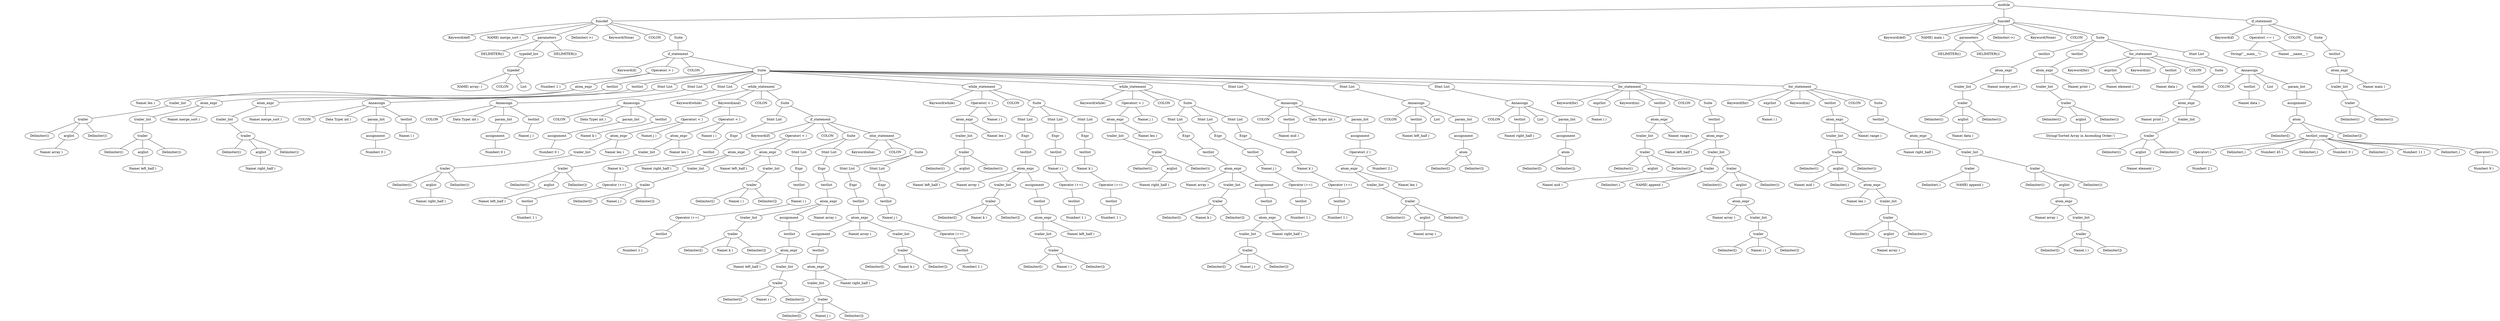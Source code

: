 Graph { 
0[label="NAME( merge_sort )"];
1[label="NAME( array: )"];
2[label="List "];
{rank = same;  1 -- 4 -- 2  [ style=invis ];rankdir = LR;}3--4;4[label="COLON"];3[label="typedef"];
3--1;
3--2;
5--3; 5[label="typedef_list"];
{rank = same;  7 -- 5 -- 8  [ style=invis ];rankdir = LR;}6--7;7[label="DELIMITER(()"];6[label="parameters"];
6--5;
6--8;8[label="DELIMITER())"];
9[label="Keyword(None)"];
10[label="Name( len )"];
11[label="Name( array )"];
12--11; 12[label=" arglist"];
{rank = same; rank14[style=invisible]; rank14 -- 13 -- 12 -- 15  [ style=invis ];rankdir = LR;}14--13;13[label="Delimiter(()"];14[label="trailer"];
14--12;
14--15;15[label="Delimiter())"];
16--14; 16[label="trailer_list"];
17--10;17[label="atom_expr"];
17--16;
18[label="Operator( > )"];
19[label="Number( 1 )"];
18--17;
18--19;
20[label="Name( mid )"];
21--20; 21[label=" testlist"];
22[label="Data Type( int )"];
23[label="Name( len )"];
24[label="Name( array )"];
25--24; 25[label=" arglist"];
{rank = same; rank27[style=invisible]; rank27 -- 26 -- 25 -- 28  [ style=invis ];rankdir = LR;}27--26;26[label="Delimiter(()"];27[label="trailer"];
27--25;
27--28;28[label="Delimiter())"];
29--27; 29[label="trailer_list"];
30--23;30[label="atom_expr"];
30--29;
31[label="Operator( // )"];
32[label="Number( 2 )"];
31--30;
31--32;
33[label="assignment"];
34--33; 33--31; 34[label=" param_list "];
{rank = same; 35 -- 22 -- 34  [ style=invis ];rankdir = LR;}35[label=" COLON"];
36--22; 36--34;  36--35; 36[label=" Annassign"];
36--21;
37--36; 37[label=" Stmt List"];
38--37; 38[label=" Suite"];
38[label=" Suite"];
39[label="Name( left_half )"];
40--39; 40[label=" testlist"];
41[label="List "];
{rank = same; rank43[style=invisible]; rank43 -- 42 -- 44  [ style=invis ];rankdir = LR;}43--42;42[label="Delimiter([)"];43[label="atom"];
43--44;44[label="Delimiter(])"];
45[label="assignment"];
46--45; 45--43; 46[label=" param_list "];
{rank = same; 47 -- 41 -- 46  [ style=invis ];rankdir = LR;}47[label=" COLON"];
48--41; 48--46;  48--47; 48[label=" Annassign"];
48--40;
49--48; 49[label=" Stmt List"];
38--49;
50[label="Name( right_half )"];
51--50; 51[label=" testlist"];
52[label="List "];
{rank = same; rank54[style=invisible]; rank54 -- 53 -- 55  [ style=invis ];rankdir = LR;}54--53;53[label="Delimiter([)"];54[label="atom"];
54--55;55[label="Delimiter(])"];
56[label="assignment"];
57--56; 56--54; 57[label=" param_list "];
{rank = same; 58 -- 52 -- 57  [ style=invis ];rankdir = LR;}58[label=" COLON"];
59--52; 59--57;  59--58; 59[label=" Annassign"];
59--51;
60--59; 60[label=" Stmt List"];
38--60;
    
61[label="Name( i )"];
62--61; 62[label=" exprlist"];
63[label="Name( range )"];
64[label="Name( mid )"];
65--64; 65[label=" arglist"];
{rank = same; rank67[style=invisible]; rank67 -- 66 -- 65 -- 68  [ style=invis ];rankdir = LR;}67--66;66[label="Delimiter(()"];67[label="trailer"];
67--65;
67--68;68[label="Delimiter())"];
69--67; 69[label="trailer_list"];
70--63;70[label="atom_expr"];
70--69;
71--70; 71[label=" testlist"];
72[label="Name( left_half )"];
73[label="NAME( append )"];
{rank = same; rank75[style=invisible]; rank75 -- 74 -- 73   [ style=invis ];rankdir = LR;}75--74;74[label="Delimiter(.)"];75[label="trailer"];
75--73;
76--75; 76[label="trailer_list"];
77[label="Name( array )"];
78[label="Name( i )"];
{rank = same; rank80[style=invisible]; rank80 -- 79 -- 78 -- 81  [ style=invis ];rankdir = LR;}80--79;79[label="Delimiter([)"];80[label="trailer"];
80--78;
80--81;81[label="Delimiter(])"];
82--80; 82[label="trailer_list"];
83--77;83[label="atom_expr"];
83--82;
84--83; 84[label=" arglist"];
{rank = same; rank86[style=invisible]; rank86 -- 85 -- 84 -- 87  [ style=invis ];rankdir = LR;}86--85;85[label="Delimiter(()"];86[label="trailer"];
86--84;
86--87;87[label="Delimiter())"];
{rank = same; 75 -- 86  [ style=invis ];rankdir = LR;}76--86;
88--72;88[label="atom_expr"];
88--76;
89--88; 89[label=" testlist"];
90--89; 90[label=" Suite"];
90[label=" Suite"];
{rank = same; 92 -- 62 -- 93 -- 71 -- 94 -- 90 [ style=invis ];rankdir = LR;}91--92;92[label="Keyword(for)"];91[label="for_statement"];
91--62;
91--93;93[label="Keyword(in)"];
91--71;
91--94;94[label="COLON"];
91--90;
38--91;
95[label="Name( i )"];
96--95; 96[label=" exprlist"];
97[label="Name( range )"];
98[label="Name( mid )"];
99--98; 99[label=" arglist"];
100[label="Name( len )"];
101[label="Name( array )"];
102--101; 102[label=" arglist"];
{rank = same; rank104[style=invisible]; rank104 -- 103 -- 102 -- 105  [ style=invis ];rankdir = LR;}104--103;103[label="Delimiter(()"];104[label="trailer"];
104--102;
104--105;105[label="Delimiter())"];
106--104; 106[label="trailer_list"];
107--100;107[label="atom_expr"];
107--106;
{rank = same; 98 -- 108 -- 107  [ style=invis ];rankdir = LR;}99--108; 108[label=" Delimiter(,)"];
99--107;
{rank = same; rank110[style=invisible]; rank110 -- 109 -- 99 -- 111  [ style=invis ];rankdir = LR;}110--109;109[label="Delimiter(()"];110[label="trailer"];
110--99;
110--111;111[label="Delimiter())"];
112--110; 112[label="trailer_list"];
113--97;113[label="atom_expr"];
113--112;
114--113; 114[label=" testlist"];
115[label="Name( right_half )"];
116[label="NAME( append )"];
{rank = same; rank118[style=invisible]; rank118 -- 117 -- 116   [ style=invis ];rankdir = LR;}118--117;117[label="Delimiter(.)"];118[label="trailer"];
118--116;
119--118; 119[label="trailer_list"];
120[label="Name( array )"];
121[label="Name( i )"];
{rank = same; rank123[style=invisible]; rank123 -- 122 -- 121 -- 124  [ style=invis ];rankdir = LR;}123--122;122[label="Delimiter([)"];123[label="trailer"];
123--121;
123--124;124[label="Delimiter(])"];
125--123; 125[label="trailer_list"];
126--120;126[label="atom_expr"];
126--125;
127--126; 127[label=" arglist"];
{rank = same; rank129[style=invisible]; rank129 -- 128 -- 127 -- 130  [ style=invis ];rankdir = LR;}129--128;128[label="Delimiter(()"];129[label="trailer"];
129--127;
129--130;130[label="Delimiter())"];
{rank = same; 118 -- 129  [ style=invis ];rankdir = LR;}119--129;
131--115;131[label="atom_expr"];
131--119;
132--131; 132[label=" testlist"];
133--132; 133[label=" Suite"];
133[label=" Suite"];
{rank = same; 135 -- 96 -- 136 -- 114 -- 137 -- 133 [ style=invis ];rankdir = LR;}134--135;135[label="Keyword(for)"];134[label="for_statement"];
134--96;
134--136;136[label="Keyword(in)"];
134--114;
134--137;137[label="COLON"];
134--133;
38--134;
138[label="Name( merge_sort )"];
139[label="Name( left_half )"];
140--139; 140[label=" arglist"];
{rank = same; rank142[style=invisible]; rank142 -- 141 -- 140 -- 143  [ style=invis ];rankdir = LR;}142--141;141[label="Delimiter(()"];142[label="trailer"];
142--140;
142--143;143[label="Delimiter())"];
144--142; 144[label="trailer_list"];
145--138;145[label="atom_expr"];
145--144;
146--145; 146[label=" testlist"];
38--146;
147[label="Name( merge_sort )"];
148[label="Name( right_half )"];
149--148; 149[label=" arglist"];
{rank = same; rank151[style=invisible]; rank151 -- 150 -- 149 -- 152  [ style=invis ];rankdir = LR;}151--150;150[label="Delimiter(()"];151[label="trailer"];
151--149;
151--152;152[label="Delimiter())"];
153--151; 153[label="trailer_list"];
154--147;154[label="atom_expr"];
154--153;
155--154; 155[label=" testlist"];
38--155;
156[label="Name( i )"];
157--156; 157[label=" testlist"];
158[label="Data Type( int )"];
159[label="Number( 0 )"];
160[label="assignment"];
161--160; 160--159; 161[label=" param_list "];
{rank = same; 162 -- 158 -- 161  [ style=invis ];rankdir = LR;}162[label=" COLON"];
163--158; 163--161;  163--162; 163[label=" Annassign"];
163--157;
164--163; 164[label=" Stmt List"];
38--164;
165[label="Name( j )"];
166--165; 166[label=" testlist"];
167[label="Data Type( int )"];
168[label="Number( 0 )"];
169[label="assignment"];
170--169; 169--168; 170[label=" param_list "];
{rank = same; 171 -- 167 -- 170  [ style=invis ];rankdir = LR;}171[label=" COLON"];
172--167; 172--170;  172--171; 172[label=" Annassign"];
172--166;
173--172; 173[label=" Stmt List"];
38--173;
174[label="Name( k )"];
175--174; 175[label=" testlist"];
176[label="Data Type( int )"];
177[label="Number( 0 )"];
178[label="assignment"];
179--178; 178--177; 179[label=" param_list "];
{rank = same; 180 -- 176 -- 179  [ style=invis ];rankdir = LR;}180[label=" COLON"];
181--176; 181--179;  181--180; 181[label=" Annassign"];
181--175;
182--181; 182[label=" Stmt List"];
38--182;
183[label="Name( i )"];
184[label="Operator( < )"];
185[label="Name( len )"];
186[label="Name( left_half )"];
187--186; 187[label=" arglist"];
{rank = same; rank189[style=invisible]; rank189 -- 188 -- 187 -- 190  [ style=invis ];rankdir = LR;}189--188;188[label="Delimiter(()"];189[label="trailer"];
189--187;
189--190;190[label="Delimiter())"];
191--189; 191[label="trailer_list"];
192--185;192[label="atom_expr"];
192--191;
184--183;
184--192;
193[label="Name( j )"];
194[label="Operator( < )"];
195[label="Name( len )"];
196[label="Name( right_half )"];
197--196; 197[label=" arglist"];
{rank = same; rank199[style=invisible]; rank199 -- 198 -- 197 -- 200  [ style=invis ];rankdir = LR;}199--198;198[label="Delimiter(()"];199[label="trailer"];
199--197;
199--200;200[label="Delimiter())"];
201--199; 201[label="trailer_list"];
202--195;202[label="atom_expr"];
202--201;
194--193;
194--202;
203--184;203[label="Keyword(and)"];
203--194;
204[label="Name( left_half )"];
205[label="Name( i )"];
{rank = same; rank207[style=invisible]; rank207 -- 206 -- 205 -- 208  [ style=invis ];rankdir = LR;}207--206;206[label="Delimiter([)"];207[label="trailer"];
207--205;
207--208;208[label="Delimiter(])"];
209--207; 209[label="trailer_list"];
210--204;210[label="atom_expr"];
210--209;
211[label="Operator( < )"];
212[label="Name( right_half )"];
213[label="Name( j )"];
{rank = same; rank215[style=invisible]; rank215 -- 214 -- 213 -- 216  [ style=invis ];rankdir = LR;}215--214;214[label="Delimiter([)"];215[label="trailer"];
215--213;
215--216;216[label="Delimiter(])"];
217--215; 217[label="trailer_list"];
218--212;218[label="atom_expr"];
218--217;
211--210;
211--218;
219[label="Name( array )"];
220[label="Name( k )"];
{rank = same; rank222[style=invisible]; rank222 -- 221 -- 220 -- 223  [ style=invis ];rankdir = LR;}222--221;221[label="Delimiter([)"];222[label="trailer"];
222--220;
222--223;223[label="Delimiter(])"];
224--222; 224[label="trailer_list"];
225--219;225[label="atom_expr"];
225--224;
226--225; 226[label=" testlist"];
227[label="Name( left_half )"];
228[label="Name( i )"];
{rank = same; rank230[style=invisible]; rank230 -- 229 -- 228 -- 231  [ style=invis ];rankdir = LR;}230--229;229[label="Delimiter([)"];230[label="trailer"];
230--228;
230--231;231[label="Delimiter(])"];
232--230; 232[label="trailer_list"];
233--227;233[label="atom_expr"];
233--232;
234--233; 234[label=" testlist"];
235--234; 235[label="assignment"];
225--235;
236--226; 236[label=" Expr"];
237--236; 237[label=" Stmt List"];
238--237; 238[label=" Suite"];
238[label=" Suite"];
239[label="Name( i )"];
240--239; 240[label=" testlist"];
241[label="Number( 1 )"];
242--241; 242[label=" testlist"];
239--243; 243--242; 243[label="Operator (+=)"];
244--240; 244[label=" Expr"];
245--244; 245[label=" Stmt List"];
238--245;
246[label="Name( array )"];
247[label="Name( k )"];
{rank = same; rank249[style=invisible]; rank249 -- 248 -- 247 -- 250  [ style=invis ];rankdir = LR;}249--248;248[label="Delimiter([)"];249[label="trailer"];
249--247;
249--250;250[label="Delimiter(])"];
251--249; 251[label="trailer_list"];
252--246;252[label="atom_expr"];
252--251;
253--252; 253[label=" testlist"];
254[label="Name( right_half )"];
255[label="Name( j )"];
{rank = same; rank257[style=invisible]; rank257 -- 256 -- 255 -- 258  [ style=invis ];rankdir = LR;}257--256;256[label="Delimiter([)"];257[label="trailer"];
257--255;
257--258;258[label="Delimiter(])"];
259--257; 259[label="trailer_list"];
260--254;260[label="atom_expr"];
260--259;
261--260; 261[label=" testlist"];
262--261; 262[label="assignment"];
252--262;
263--253; 263[label=" Expr"];
264--263; 264[label=" Stmt List"];
265--264; 265[label=" Suite"];
265[label=" Suite"];
266[label="Name( j )"];
267--266; 267[label=" testlist"];
268[label="Number( 1 )"];
269--268; 269[label=" testlist"];
266--270; 270--269; 270[label="Operator (+=)"];
271--267; 271[label=" Expr"];
272--271; 272[label=" Stmt List"];
265--272;
{rank = same; 274 -- 275 -- 265 [ style=invis ];rankdir = LR;}273--274;274[label="Keyword(else)"];273[label="else_statement"];
273--275;275[label="COLON"];
273--265;
{rank = same; 277 -- 211 -- 278 -- 238 -- 273 [ style=invis ];rankdir = LR;}276--277;277[label="Keyword(if)"];276[label="if_statement"];
276--211;
276--278;278[label="COLON"];
276--238;
276--273;
279--276; 279[label=" Suite"];
279[label=" Suite"];
280[label="Name( k )"];
281--280; 281[label=" testlist"];
282[label="Number( 1 )"];
283--282; 283[label=" testlist"];
280--284; 284--283; 284[label="Operator (+=)"];
285--281; 285[label=" Expr"];
286--285; 286[label=" Stmt List"];
279--286;
{rank = same; 288 -- 203 -- 289 -- 279 [ style=invis ];rankdir = LR;}287--288;288[label="Keyword(while)"];287[label="while_statement"];
287--203;
287--289;289[label="COLON"];
287--279;
38--287;
290[label="Name( i )"];
291[label="Operator( < )"];
292[label="Name( len )"];
293[label="Name( left_half )"];
294--293; 294[label=" arglist"];
{rank = same; rank296[style=invisible]; rank296 -- 295 -- 294 -- 297  [ style=invis ];rankdir = LR;}296--295;295[label="Delimiter(()"];296[label="trailer"];
296--294;
296--297;297[label="Delimiter())"];
298--296; 298[label="trailer_list"];
299--292;299[label="atom_expr"];
299--298;
291--290;
291--299;
300[label="Name( array )"];
301[label="Name( k )"];
{rank = same; rank303[style=invisible]; rank303 -- 302 -- 301 -- 304  [ style=invis ];rankdir = LR;}303--302;302[label="Delimiter([)"];303[label="trailer"];
303--301;
303--304;304[label="Delimiter(])"];
305--303; 305[label="trailer_list"];
306--300;306[label="atom_expr"];
306--305;
307--306; 307[label=" testlist"];
308[label="Name( left_half )"];
309[label="Name( i )"];
{rank = same; rank311[style=invisible]; rank311 -- 310 -- 309 -- 312  [ style=invis ];rankdir = LR;}311--310;310[label="Delimiter([)"];311[label="trailer"];
311--309;
311--312;312[label="Delimiter(])"];
313--311; 313[label="trailer_list"];
314--308;314[label="atom_expr"];
314--313;
315--314; 315[label=" testlist"];
316--315; 316[label="assignment"];
306--316;
317--307; 317[label=" Expr"];
318--317; 318[label=" Stmt List"];
319--318; 319[label=" Suite"];
319[label=" Suite"];
320[label="Name( i )"];
321--320; 321[label=" testlist"];
322[label="Number( 1 )"];
323--322; 323[label=" testlist"];
320--324; 324--323; 324[label="Operator (+=)"];
325--321; 325[label=" Expr"];
326--325; 326[label=" Stmt List"];
319--326;
327[label="Name( k )"];
328--327; 328[label=" testlist"];
329[label="Number( 1 )"];
330--329; 330[label=" testlist"];
327--331; 331--330; 331[label="Operator (+=)"];
332--328; 332[label=" Expr"];
333--332; 333[label=" Stmt List"];
319--333;
{rank = same; 335 -- 291 -- 336 -- 319 [ style=invis ];rankdir = LR;}334--335;335[label="Keyword(while)"];334[label="while_statement"];
334--291;
334--336;336[label="COLON"];
334--319;
38--334;
337[label="Name( j )"];
338[label="Operator( < )"];
339[label="Name( len )"];
340[label="Name( right_half )"];
341--340; 341[label=" arglist"];
{rank = same; rank343[style=invisible]; rank343 -- 342 -- 341 -- 344  [ style=invis ];rankdir = LR;}343--342;342[label="Delimiter(()"];343[label="trailer"];
343--341;
343--344;344[label="Delimiter())"];
345--343; 345[label="trailer_list"];
346--339;346[label="atom_expr"];
346--345;
338--337;
338--346;
347[label="Name( array )"];
348[label="Name( k )"];
{rank = same; rank350[style=invisible]; rank350 -- 349 -- 348 -- 351  [ style=invis ];rankdir = LR;}350--349;349[label="Delimiter([)"];350[label="trailer"];
350--348;
350--351;351[label="Delimiter(])"];
352--350; 352[label="trailer_list"];
353--347;353[label="atom_expr"];
353--352;
354--353; 354[label=" testlist"];
355[label="Name( right_half )"];
356[label="Name( j )"];
{rank = same; rank358[style=invisible]; rank358 -- 357 -- 356 -- 359  [ style=invis ];rankdir = LR;}358--357;357[label="Delimiter([)"];358[label="trailer"];
358--356;
358--359;359[label="Delimiter(])"];
360--358; 360[label="trailer_list"];
361--355;361[label="atom_expr"];
361--360;
362--361; 362[label=" testlist"];
363--362; 363[label="assignment"];
353--363;
364--354; 364[label=" Expr"];
365--364; 365[label=" Stmt List"];
366--365; 366[label=" Suite"];
366[label=" Suite"];
367[label="Name( j )"];
368--367; 368[label=" testlist"];
369[label="Number( 1 )"];
370--369; 370[label=" testlist"];
367--371; 371--370; 371[label="Operator (+=)"];
372--368; 372[label=" Expr"];
373--372; 373[label=" Stmt List"];
366--373;
374[label="Name( k )"];
375--374; 375[label=" testlist"];
376[label="Number( 1 )"];
377--376; 377[label=" testlist"];
374--378; 378--377; 378[label="Operator (+=)"];
379--375; 379[label=" Expr"];
380--379; 380[label=" Stmt List"];
366--380;
{rank = same; 382 -- 338 -- 383 -- 366 [ style=invis ];rankdir = LR;}381--382;382[label="Keyword(while)"];381[label="while_statement"];
381--338;
381--383;383[label="COLON"];
381--366;
38--381;
{rank = same; 385 -- 18 -- 386 -- 38 [ style=invis ];rankdir = LR;}384--385;385[label="Keyword(if)"];384[label="if_statement"];
384--18;
384--386;386[label="COLON"];
384--38;
387--384; 387[label=" Suite"];
387[label=" Suite"];
{rank = same;389 -- 0 -- 6 -- 390 -- 9 -- 391 -- 387  [ style=invis ];rankdir = LR;}388--389;389[label="Keyword(def)"];388[label="funcdef"];
388--0;
388--6;
388--390;390[label="Delimiter(->)"];
388--9;
388--391;391[label="COLON"];
388--387;
module--388;
392[label="NAME( main )"];
{rank = same;  394 -- 395  [ style=invis ];rankdir = LR;}393--394;394[label="DELIMITER(()"];393[label="parameters"];
393--395;395[label="DELIMITER())"];
396[label="Keyword(None)"];
397[label="Name( data )"];
398--397; 398[label=" testlist"];
399[label="List "];
400[label="Number( 2 )"];
401--400;401[label="Operator(-)"];
402--401; 402[label=" testlist_comp"];
403[label="Number( 45 )"];
{rank = same; 401 -- 404 -- 403  [ style=invis ];rankdir = LR;}402--404; 404[label=" Delimiter(,)"];
402--403;
405[label="Number( 0 )"];
{rank = same; 403 -- 406 -- 405  [ style=invis ];rankdir = LR;}402--406; 406[label=" Delimiter(,)"];
402--405;
407[label="Number( 11 )"];
{rank = same; 405 -- 408 -- 407  [ style=invis ];rankdir = LR;}402--408; 408[label=" Delimiter(,)"];
402--407;
409[label="Number( 9 )"];
410--409;410[label="Operator(-)"];
{rank = same; 407 -- 411 -- 410  [ style=invis ];rankdir = LR;}402--411; 411[label=" Delimiter(,)"];
402--410;
{rank = same; rank413[style=invisible]; rank413 -- 412 -- 402 -- 414  [ style=invis ];rankdir = LR;}413--412;412[label="Delimiter([)"];413[label="atom"];
413--402;
413--414;414[label="Delimiter(])"];
415[label="assignment"];
416--415; 415--413; 416[label=" param_list "];
{rank = same; 417 -- 399 -- 416  [ style=invis ];rankdir = LR;}417[label=" COLON"];
418--399; 418--416;  418--417; 418[label=" Annassign"];
418--398;
419--418; 419[label=" Stmt List"];
420--419; 420[label=" Suite"];
420[label=" Suite"];
421[label="Name( merge_sort )"];
422[label="Name( data )"];
423--422; 423[label=" arglist"];
{rank = same; rank425[style=invisible]; rank425 -- 424 -- 423 -- 426  [ style=invis ];rankdir = LR;}425--424;424[label="Delimiter(()"];425[label="trailer"];
425--423;
425--426;426[label="Delimiter())"];
427--425; 427[label="trailer_list"];
428--421;428[label="atom_expr"];
428--427;
429--428; 429[label=" testlist"];
420--429;
430[label="Name( print )"];
431[label="String('Sorted Array in Ascending Order:')"];
432--431; 432[label=" arglist"];
{rank = same; rank434[style=invisible]; rank434 -- 433 -- 432 -- 435  [ style=invis ];rankdir = LR;}434--433;433[label="Delimiter(()"];434[label="trailer"];
434--432;
434--435;435[label="Delimiter())"];
436--434; 436[label="trailer_list"];
437--430;437[label="atom_expr"];
437--436;
438--437; 438[label=" testlist"];
420--438;
439[label="Name( element )"];
440--439; 440[label=" exprlist"];
441[label="Name( data )"];
442--441; 442[label=" testlist"];
443[label="Name( print )"];
444[label="Name( element )"];
445--444; 445[label=" arglist"];
{rank = same; rank447[style=invisible]; rank447 -- 446 -- 445 -- 448  [ style=invis ];rankdir = LR;}447--446;446[label="Delimiter(()"];447[label="trailer"];
447--445;
447--448;448[label="Delimiter())"];
449--447; 449[label="trailer_list"];
450--443;450[label="atom_expr"];
450--449;
451--450; 451[label=" testlist"];
452--451; 452[label=" Suite"];
452[label=" Suite"];
{rank = same; 454 -- 440 -- 455 -- 442 -- 456 -- 452 [ style=invis ];rankdir = LR;}453--454;454[label="Keyword(for)"];453[label="for_statement"];
453--440;
453--455;455[label="Keyword(in)"];
453--442;
453--456;456[label="COLON"];
453--452;
420--453;
{rank = same;458 -- 392 -- 393 -- 459 -- 396 -- 460 -- 420  [ style=invis ];rankdir = LR;}457--458;458[label="Keyword(def)"];457[label="funcdef"];
457--392;
457--393;
457--459;459[label="Delimiter(->)"];
457--396;
457--460;460[label="COLON"];
457--420;
module--457;
461[label="Name( __name__ )"];
462[label="Operator( == )"];
463[label="String(\"__main__\")"];
462--461;
462--463;
464[label="Name( main )"];
{rank = same; rank466[style=invisible]; rank466 -- 465 -- 467  [ style=invis ];rankdir = LR;}466--465;465[label="Delimiter(()"];466[label="trailer"];
466--467;467[label="Delimiter())"];
468--466; 468[label="trailer_list"];
469--464;469[label="atom_expr"];
469--468;
470--469; 470[label=" testlist"];
471--470; 471[label=" Suite"];
471[label=" Suite"];
{rank = same; 473 -- 462 -- 474 -- 471 [ style=invis ];rankdir = LR;}472--473;473[label="Keyword(if)"];472[label="if_statement"];
472--462;
472--474;474[label="COLON"];
472--471;
module--472;
}
